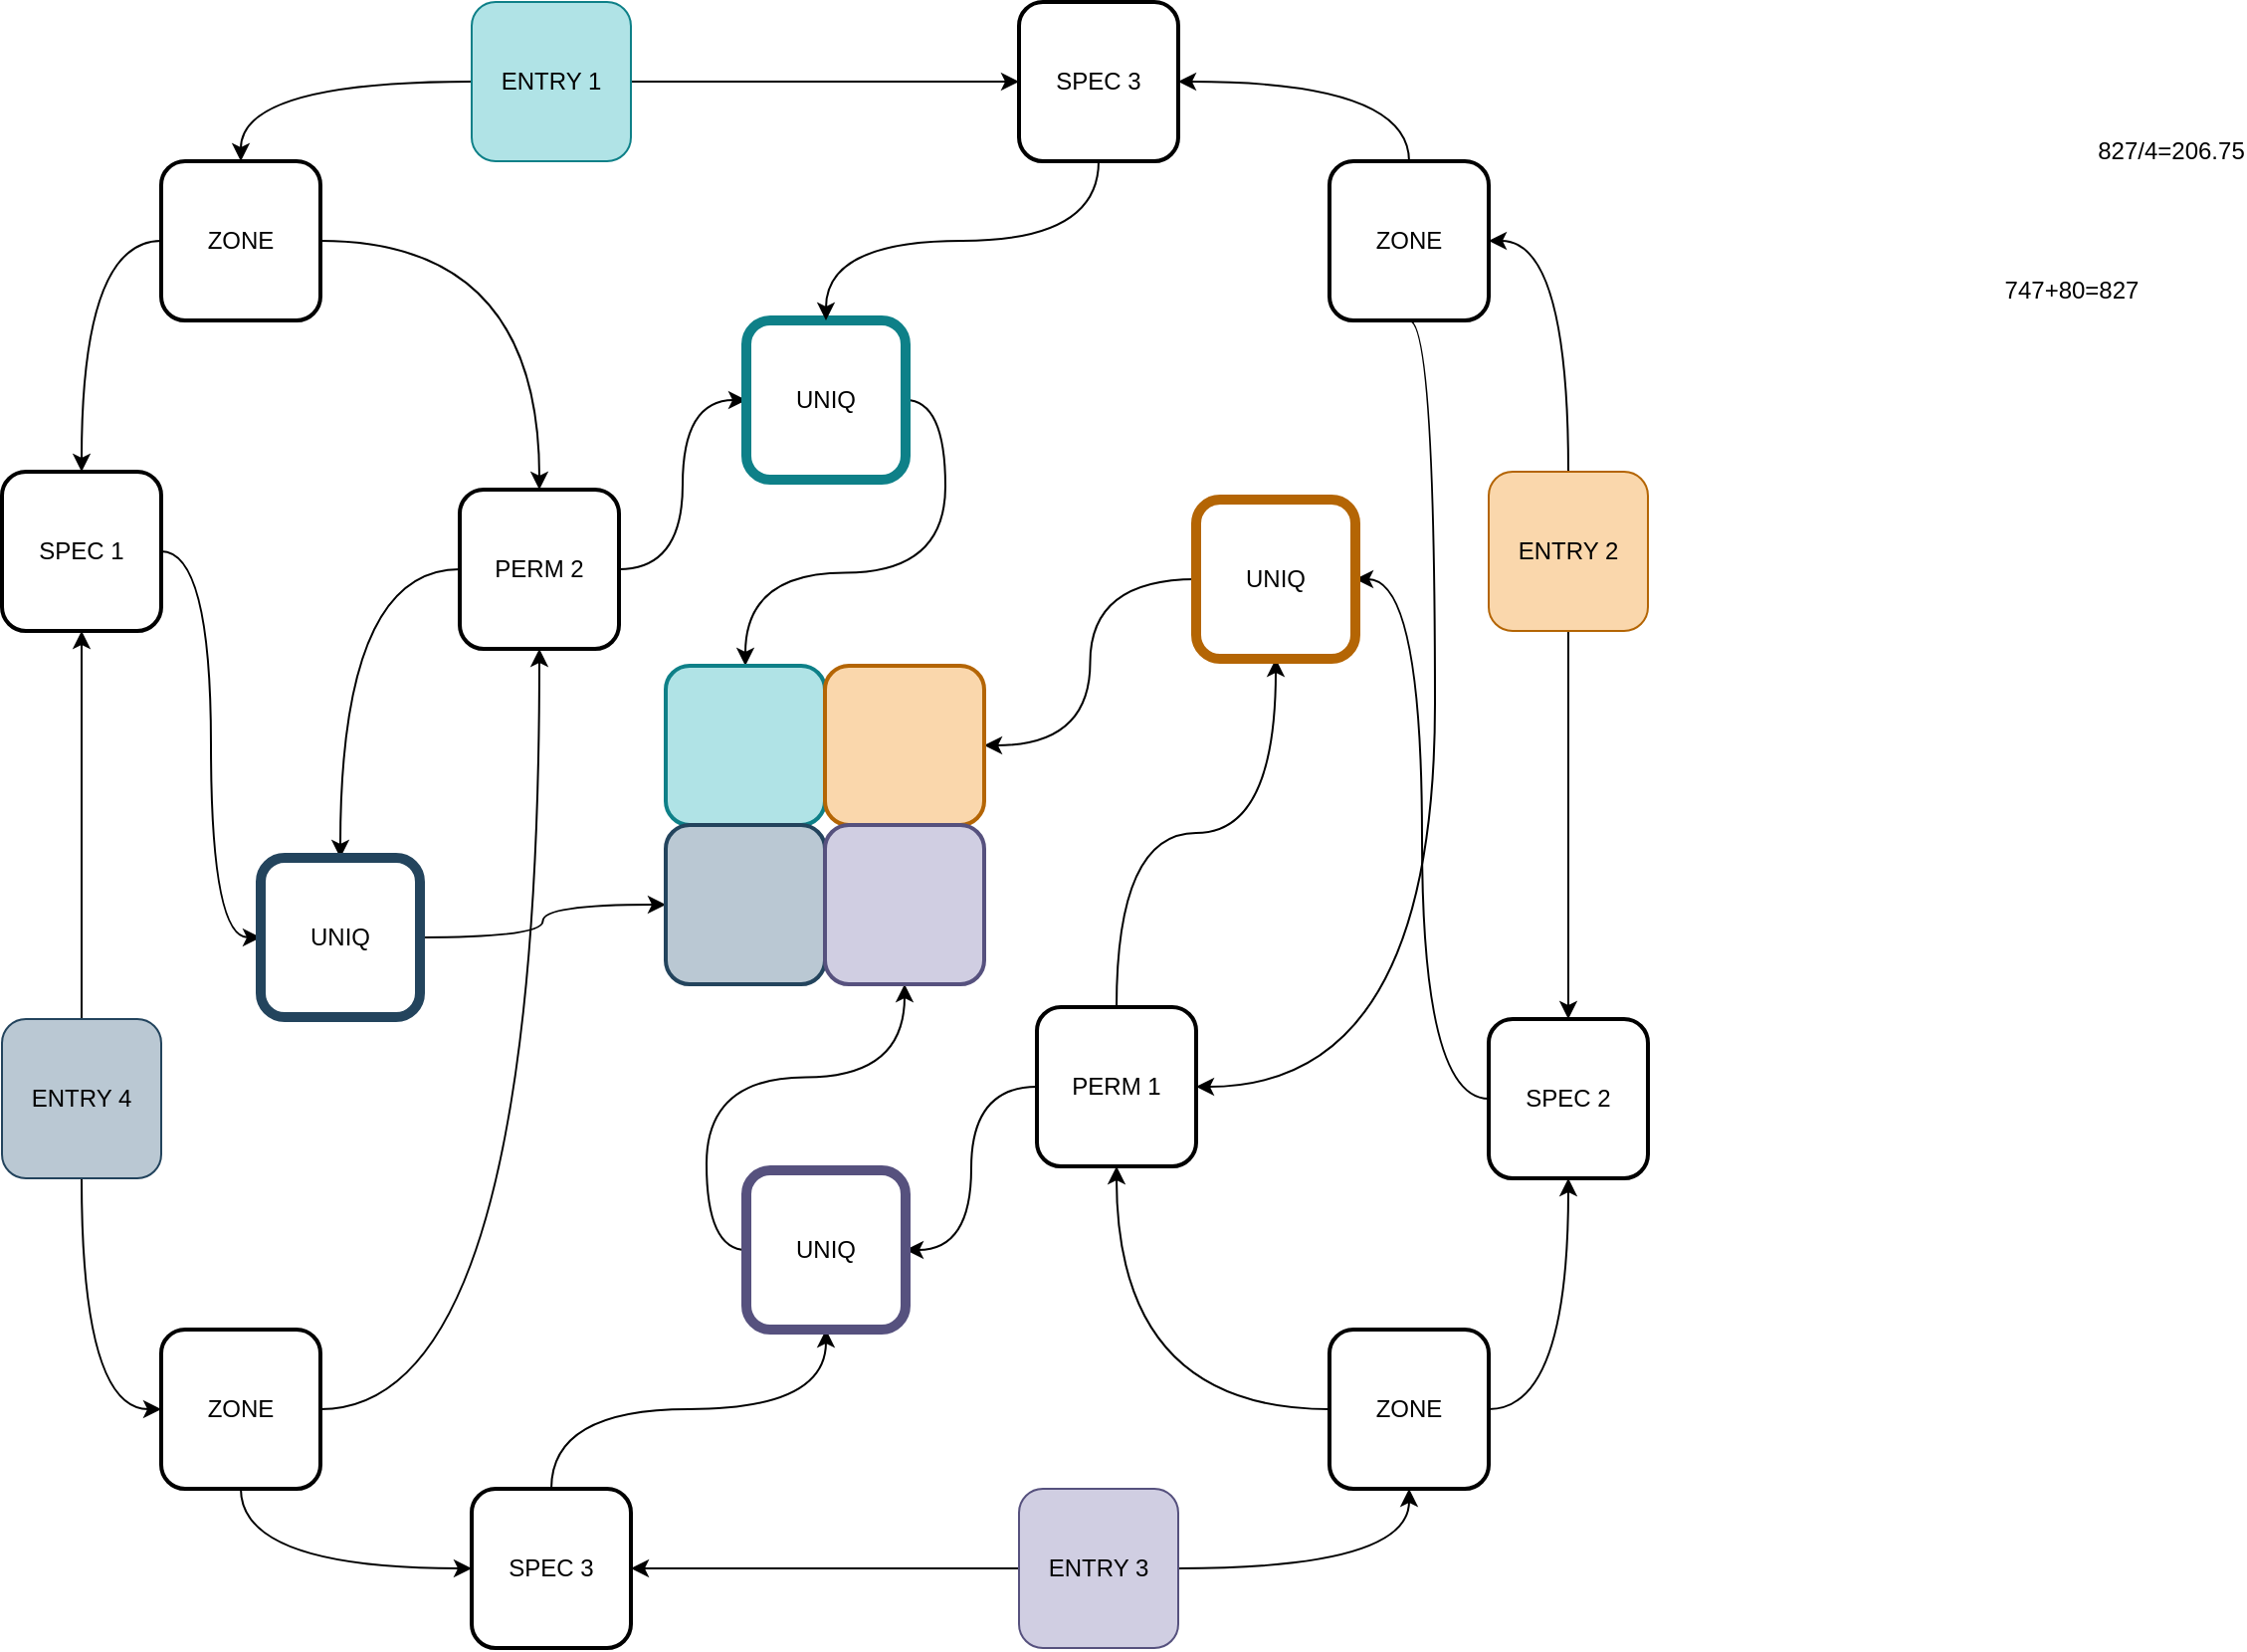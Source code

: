 <mxfile version="20.5.1" type="github"><diagram id="Nigt3YukH3JXRltVO2u2" name="Page-1"><mxGraphModel dx="2330" dy="2099" grid="1" gridSize="10" guides="1" tooltips="1" connect="1" arrows="1" fold="1" page="1" pageScale="1" pageWidth="827" pageHeight="1169" math="0" shadow="0"><root><mxCell id="0"/><mxCell id="1" parent="0"/><mxCell id="gX__ZOAHCNAK3Sga8Ftl-28" style="edgeStyle=orthogonalEdgeStyle;orthogonalLoop=1;jettySize=auto;html=1;entryX=0.5;entryY=0;entryDx=0;entryDy=0;curved=1;" edge="1" parent="1" source="gX__ZOAHCNAK3Sga8Ftl-7" target="gX__ZOAHCNAK3Sga8Ftl-11"><mxGeometry relative="1" as="geometry"/></mxCell><mxCell id="gX__ZOAHCNAK3Sga8Ftl-113" style="edgeStyle=orthogonalEdgeStyle;curved=1;orthogonalLoop=1;jettySize=auto;html=1;entryX=0;entryY=0.5;entryDx=0;entryDy=0;" edge="1" parent="1" source="gX__ZOAHCNAK3Sga8Ftl-7" target="gX__ZOAHCNAK3Sga8Ftl-111"><mxGeometry relative="1" as="geometry"/></mxCell><mxCell id="gX__ZOAHCNAK3Sga8Ftl-7" value="ENTRY 1" style="whiteSpace=wrap;html=1;aspect=fixed;rounded=1;fillColor=#b0e3e6;strokeColor=#0e8088;" vertex="1" parent="1"><mxGeometry x="236" width="80" height="80" as="geometry"/></mxCell><mxCell id="gX__ZOAHCNAK3Sga8Ftl-35" style="edgeStyle=orthogonalEdgeStyle;curved=1;orthogonalLoop=1;jettySize=auto;html=1;entryX=1;entryY=0.5;entryDx=0;entryDy=0;exitX=0.5;exitY=0;exitDx=0;exitDy=0;" edge="1" parent="1" source="gX__ZOAHCNAK3Sga8Ftl-8" target="gX__ZOAHCNAK3Sga8Ftl-12"><mxGeometry relative="1" as="geometry"/></mxCell><mxCell id="gX__ZOAHCNAK3Sga8Ftl-57" style="edgeStyle=orthogonalEdgeStyle;curved=1;orthogonalLoop=1;jettySize=auto;html=1;entryX=0.5;entryY=0;entryDx=0;entryDy=0;exitX=0.5;exitY=1;exitDx=0;exitDy=0;" edge="1" parent="1" source="gX__ZOAHCNAK3Sga8Ftl-8" target="gX__ZOAHCNAK3Sga8Ftl-53"><mxGeometry relative="1" as="geometry"/></mxCell><mxCell id="gX__ZOAHCNAK3Sga8Ftl-8" value="ENTRY 2" style="whiteSpace=wrap;html=1;aspect=fixed;rounded=1;fillColor=#fad7ac;strokeColor=#b46504;" vertex="1" parent="1"><mxGeometry x="747" y="236" width="80" height="80" as="geometry"/></mxCell><mxCell id="gX__ZOAHCNAK3Sga8Ftl-33" style="edgeStyle=orthogonalEdgeStyle;curved=1;orthogonalLoop=1;jettySize=auto;html=1;entryX=0.5;entryY=1;entryDx=0;entryDy=0;" edge="1" parent="1" source="gX__ZOAHCNAK3Sga8Ftl-9" target="gX__ZOAHCNAK3Sga8Ftl-13"><mxGeometry relative="1" as="geometry"/></mxCell><mxCell id="gX__ZOAHCNAK3Sga8Ftl-120" style="edgeStyle=orthogonalEdgeStyle;curved=1;orthogonalLoop=1;jettySize=auto;html=1;entryX=1;entryY=0.5;entryDx=0;entryDy=0;" edge="1" parent="1" source="gX__ZOAHCNAK3Sga8Ftl-9" target="gX__ZOAHCNAK3Sga8Ftl-77"><mxGeometry relative="1" as="geometry"/></mxCell><mxCell id="gX__ZOAHCNAK3Sga8Ftl-9" value="ENTRY 3" style="whiteSpace=wrap;html=1;aspect=fixed;rounded=1;fillColor=#d0cee2;strokeColor=#56517e;" vertex="1" parent="1"><mxGeometry x="511" y="747" width="80" height="80" as="geometry"/></mxCell><mxCell id="gX__ZOAHCNAK3Sga8Ftl-30" style="edgeStyle=orthogonalEdgeStyle;orthogonalLoop=1;jettySize=auto;html=1;entryX=0;entryY=0.5;entryDx=0;entryDy=0;curved=1;" edge="1" parent="1" source="gX__ZOAHCNAK3Sga8Ftl-10" target="gX__ZOAHCNAK3Sga8Ftl-14"><mxGeometry relative="1" as="geometry"/></mxCell><mxCell id="gX__ZOAHCNAK3Sga8Ftl-119" style="edgeStyle=orthogonalEdgeStyle;curved=1;orthogonalLoop=1;jettySize=auto;html=1;entryX=0.5;entryY=1;entryDx=0;entryDy=0;" edge="1" parent="1" source="gX__ZOAHCNAK3Sga8Ftl-10" target="gX__ZOAHCNAK3Sga8Ftl-86"><mxGeometry relative="1" as="geometry"/></mxCell><mxCell id="gX__ZOAHCNAK3Sga8Ftl-10" value="ENTRY 4" style="whiteSpace=wrap;html=1;aspect=fixed;rounded=1;fillColor=#bac8d3;strokeColor=#23445d;" vertex="1" parent="1"><mxGeometry y="511" width="80" height="80" as="geometry"/></mxCell><mxCell id="gX__ZOAHCNAK3Sga8Ftl-85" style="edgeStyle=orthogonalEdgeStyle;curved=1;orthogonalLoop=1;jettySize=auto;html=1;entryX=0.5;entryY=0;entryDx=0;entryDy=0;" edge="1" parent="1" source="gX__ZOAHCNAK3Sga8Ftl-11" target="gX__ZOAHCNAK3Sga8Ftl-81"><mxGeometry relative="1" as="geometry"/></mxCell><mxCell id="gX__ZOAHCNAK3Sga8Ftl-87" style="edgeStyle=orthogonalEdgeStyle;curved=1;orthogonalLoop=1;jettySize=auto;html=1;entryX=0.5;entryY=0;entryDx=0;entryDy=0;exitX=0;exitY=0.5;exitDx=0;exitDy=0;" edge="1" parent="1" source="gX__ZOAHCNAK3Sga8Ftl-11" target="gX__ZOAHCNAK3Sga8Ftl-86"><mxGeometry relative="1" as="geometry"/></mxCell><mxCell id="gX__ZOAHCNAK3Sga8Ftl-11" value="ZONE" style="whiteSpace=wrap;html=1;aspect=fixed;rounded=1;strokeColor=default;strokeWidth=2;" vertex="1" parent="1"><mxGeometry x="80" y="80" width="80" height="80" as="geometry"/></mxCell><mxCell id="gX__ZOAHCNAK3Sga8Ftl-59" style="edgeStyle=orthogonalEdgeStyle;curved=1;orthogonalLoop=1;jettySize=auto;html=1;entryX=1;entryY=0.5;entryDx=0;entryDy=0;exitX=0.5;exitY=1;exitDx=0;exitDy=0;" edge="1" parent="1" source="gX__ZOAHCNAK3Sga8Ftl-12" target="gX__ZOAHCNAK3Sga8Ftl-58"><mxGeometry relative="1" as="geometry"><Array as="points"><mxPoint x="720" y="160"/><mxPoint x="720" y="545"/></Array></mxGeometry></mxCell><mxCell id="gX__ZOAHCNAK3Sga8Ftl-114" style="edgeStyle=orthogonalEdgeStyle;curved=1;orthogonalLoop=1;jettySize=auto;html=1;entryX=1;entryY=0.5;entryDx=0;entryDy=0;exitX=0.5;exitY=0;exitDx=0;exitDy=0;" edge="1" parent="1" source="gX__ZOAHCNAK3Sga8Ftl-12" target="gX__ZOAHCNAK3Sga8Ftl-111"><mxGeometry relative="1" as="geometry"/></mxCell><mxCell id="gX__ZOAHCNAK3Sga8Ftl-12" value="ZONE" style="whiteSpace=wrap;html=1;aspect=fixed;rounded=1;strokeWidth=2;" vertex="1" parent="1"><mxGeometry x="667" y="80" width="80" height="80" as="geometry"/></mxCell><mxCell id="gX__ZOAHCNAK3Sga8Ftl-54" style="edgeStyle=orthogonalEdgeStyle;curved=1;orthogonalLoop=1;jettySize=auto;html=1;entryX=0.5;entryY=1;entryDx=0;entryDy=0;exitX=1;exitY=0.5;exitDx=0;exitDy=0;" edge="1" parent="1" source="gX__ZOAHCNAK3Sga8Ftl-13" target="gX__ZOAHCNAK3Sga8Ftl-53"><mxGeometry relative="1" as="geometry"/></mxCell><mxCell id="gX__ZOAHCNAK3Sga8Ftl-60" style="edgeStyle=orthogonalEdgeStyle;curved=1;orthogonalLoop=1;jettySize=auto;html=1;entryX=0.5;entryY=1;entryDx=0;entryDy=0;exitX=0;exitY=0.5;exitDx=0;exitDy=0;" edge="1" parent="1" source="gX__ZOAHCNAK3Sga8Ftl-13" target="gX__ZOAHCNAK3Sga8Ftl-58"><mxGeometry relative="1" as="geometry"/></mxCell><mxCell id="gX__ZOAHCNAK3Sga8Ftl-13" value="ZONE" style="whiteSpace=wrap;html=1;aspect=fixed;rounded=1;strokeWidth=2;" vertex="1" parent="1"><mxGeometry x="667" y="667" width="80" height="80" as="geometry"/></mxCell><mxCell id="gX__ZOAHCNAK3Sga8Ftl-79" style="edgeStyle=orthogonalEdgeStyle;curved=1;orthogonalLoop=1;jettySize=auto;html=1;entryX=0;entryY=0.5;entryDx=0;entryDy=0;exitX=0.5;exitY=1;exitDx=0;exitDy=0;" edge="1" parent="1" source="gX__ZOAHCNAK3Sga8Ftl-14" target="gX__ZOAHCNAK3Sga8Ftl-77"><mxGeometry relative="1" as="geometry"/></mxCell><mxCell id="gX__ZOAHCNAK3Sga8Ftl-84" style="edgeStyle=orthogonalEdgeStyle;curved=1;orthogonalLoop=1;jettySize=auto;html=1;entryX=0.5;entryY=1;entryDx=0;entryDy=0;" edge="1" parent="1" source="gX__ZOAHCNAK3Sga8Ftl-14" target="gX__ZOAHCNAK3Sga8Ftl-81"><mxGeometry relative="1" as="geometry"/></mxCell><mxCell id="gX__ZOAHCNAK3Sga8Ftl-14" value="ZONE" style="whiteSpace=wrap;html=1;aspect=fixed;rounded=1;strokeWidth=2;" vertex="1" parent="1"><mxGeometry x="80" y="667" width="80" height="80" as="geometry"/></mxCell><mxCell id="gX__ZOAHCNAK3Sga8Ftl-62" style="edgeStyle=orthogonalEdgeStyle;curved=1;orthogonalLoop=1;jettySize=auto;html=1;entryX=1;entryY=0.5;entryDx=0;entryDy=0;" edge="1" parent="1" source="gX__ZOAHCNAK3Sga8Ftl-53" target="gX__ZOAHCNAK3Sga8Ftl-61"><mxGeometry relative="1" as="geometry"/></mxCell><mxCell id="gX__ZOAHCNAK3Sga8Ftl-53" value="SPEC 2" style="whiteSpace=wrap;html=1;aspect=fixed;rounded=1;strokeWidth=2;" vertex="1" parent="1"><mxGeometry x="747" y="511" width="80" height="80" as="geometry"/></mxCell><mxCell id="gX__ZOAHCNAK3Sga8Ftl-63" style="edgeStyle=orthogonalEdgeStyle;curved=1;orthogonalLoop=1;jettySize=auto;html=1;entryX=0.5;entryY=1;entryDx=0;entryDy=0;" edge="1" parent="1" source="gX__ZOAHCNAK3Sga8Ftl-58" target="gX__ZOAHCNAK3Sga8Ftl-61"><mxGeometry relative="1" as="geometry"/></mxCell><mxCell id="gX__ZOAHCNAK3Sga8Ftl-98" style="edgeStyle=orthogonalEdgeStyle;curved=1;orthogonalLoop=1;jettySize=auto;html=1;exitX=0;exitY=0.5;exitDx=0;exitDy=0;entryX=1;entryY=0.5;entryDx=0;entryDy=0;" edge="1" parent="1" source="gX__ZOAHCNAK3Sga8Ftl-58" target="gX__ZOAHCNAK3Sga8Ftl-92"><mxGeometry relative="1" as="geometry"/></mxCell><mxCell id="gX__ZOAHCNAK3Sga8Ftl-58" value="PERM 1" style="whiteSpace=wrap;html=1;aspect=fixed;rounded=1;strokeWidth=2;" vertex="1" parent="1"><mxGeometry x="520" y="505" width="80" height="80" as="geometry"/></mxCell><mxCell id="gX__ZOAHCNAK3Sga8Ftl-109" style="edgeStyle=orthogonalEdgeStyle;curved=1;orthogonalLoop=1;jettySize=auto;html=1;entryX=1;entryY=0.5;entryDx=0;entryDy=0;" edge="1" parent="1" source="gX__ZOAHCNAK3Sga8Ftl-61" target="gX__ZOAHCNAK3Sga8Ftl-106"><mxGeometry relative="1" as="geometry"/></mxCell><mxCell id="gX__ZOAHCNAK3Sga8Ftl-61" value="UNIQ" style="whiteSpace=wrap;html=1;aspect=fixed;rounded=1;strokeWidth=5;fillColor=none;strokeColor=#b46504;" vertex="1" parent="1"><mxGeometry x="600" y="250" width="80" height="80" as="geometry"/></mxCell><mxCell id="gX__ZOAHCNAK3Sga8Ftl-101" style="edgeStyle=orthogonalEdgeStyle;curved=1;orthogonalLoop=1;jettySize=auto;html=1;entryX=0.5;entryY=1;entryDx=0;entryDy=0;exitX=0.5;exitY=0;exitDx=0;exitDy=0;" edge="1" parent="1" source="gX__ZOAHCNAK3Sga8Ftl-77" target="gX__ZOAHCNAK3Sga8Ftl-92"><mxGeometry relative="1" as="geometry"/></mxCell><mxCell id="gX__ZOAHCNAK3Sga8Ftl-77" value="SPEC 3" style="whiteSpace=wrap;html=1;aspect=fixed;rounded=1;strokeWidth=2;" vertex="1" parent="1"><mxGeometry x="236" y="747" width="80" height="80" as="geometry"/></mxCell><mxCell id="gX__ZOAHCNAK3Sga8Ftl-116" style="edgeStyle=orthogonalEdgeStyle;curved=1;orthogonalLoop=1;jettySize=auto;html=1;entryX=0;entryY=0.5;entryDx=0;entryDy=0;" edge="1" parent="1" source="gX__ZOAHCNAK3Sga8Ftl-81" target="gX__ZOAHCNAK3Sga8Ftl-110"><mxGeometry relative="1" as="geometry"/></mxCell><mxCell id="gX__ZOAHCNAK3Sga8Ftl-121" style="edgeStyle=orthogonalEdgeStyle;curved=1;orthogonalLoop=1;jettySize=auto;html=1;entryX=0.5;entryY=0;entryDx=0;entryDy=0;exitX=0;exitY=0.5;exitDx=0;exitDy=0;" edge="1" parent="1" source="gX__ZOAHCNAK3Sga8Ftl-81" target="gX__ZOAHCNAK3Sga8Ftl-118"><mxGeometry relative="1" as="geometry"/></mxCell><mxCell id="gX__ZOAHCNAK3Sga8Ftl-81" value="PERM 2" style="whiteSpace=wrap;html=1;aspect=fixed;rounded=1;strokeWidth=2;" vertex="1" parent="1"><mxGeometry x="230" y="245" width="80" height="80" as="geometry"/></mxCell><mxCell id="gX__ZOAHCNAK3Sga8Ftl-123" style="edgeStyle=orthogonalEdgeStyle;curved=1;orthogonalLoop=1;jettySize=auto;html=1;exitX=1;exitY=0.5;exitDx=0;exitDy=0;entryX=0;entryY=0.5;entryDx=0;entryDy=0;" edge="1" parent="1" source="gX__ZOAHCNAK3Sga8Ftl-86" target="gX__ZOAHCNAK3Sga8Ftl-118"><mxGeometry relative="1" as="geometry"/></mxCell><mxCell id="gX__ZOAHCNAK3Sga8Ftl-86" value="SPEC 1" style="whiteSpace=wrap;html=1;aspect=fixed;rounded=1;strokeWidth=2;" vertex="1" parent="1"><mxGeometry y="236" width="80" height="80" as="geometry"/></mxCell><mxCell id="gX__ZOAHCNAK3Sga8Ftl-104" style="edgeStyle=orthogonalEdgeStyle;curved=1;orthogonalLoop=1;jettySize=auto;html=1;entryX=0.5;entryY=1;entryDx=0;entryDy=0;exitX=0;exitY=0.5;exitDx=0;exitDy=0;" edge="1" parent="1" source="gX__ZOAHCNAK3Sga8Ftl-92" target="gX__ZOAHCNAK3Sga8Ftl-108"><mxGeometry relative="1" as="geometry"/></mxCell><mxCell id="gX__ZOAHCNAK3Sga8Ftl-92" value="UNIQ" style="whiteSpace=wrap;html=1;aspect=fixed;rounded=1;strokeWidth=5;fillColor=none;strokeColor=#56517e;" vertex="1" parent="1"><mxGeometry x="374" y="587" width="80" height="80" as="geometry"/></mxCell><mxCell id="gX__ZOAHCNAK3Sga8Ftl-117" style="edgeStyle=orthogonalEdgeStyle;curved=1;orthogonalLoop=1;jettySize=auto;html=1;entryX=0.5;entryY=0;entryDx=0;entryDy=0;exitX=1;exitY=0.5;exitDx=0;exitDy=0;" edge="1" parent="1" source="gX__ZOAHCNAK3Sga8Ftl-110" target="gX__ZOAHCNAK3Sga8Ftl-105"><mxGeometry relative="1" as="geometry"/></mxCell><mxCell id="gX__ZOAHCNAK3Sga8Ftl-110" value="UNIQ" style="whiteSpace=wrap;html=1;aspect=fixed;rounded=1;strokeWidth=5;fillColor=none;strokeColor=#0e8088;" vertex="1" parent="1"><mxGeometry x="374" y="160" width="80" height="80" as="geometry"/></mxCell><mxCell id="gX__ZOAHCNAK3Sga8Ftl-115" style="edgeStyle=orthogonalEdgeStyle;curved=1;orthogonalLoop=1;jettySize=auto;html=1;exitX=0.5;exitY=1;exitDx=0;exitDy=0;entryX=0.5;entryY=0;entryDx=0;entryDy=0;" edge="1" parent="1" source="gX__ZOAHCNAK3Sga8Ftl-111" target="gX__ZOAHCNAK3Sga8Ftl-110"><mxGeometry relative="1" as="geometry"/></mxCell><mxCell id="gX__ZOAHCNAK3Sga8Ftl-111" value="SPEC 3" style="whiteSpace=wrap;html=1;aspect=fixed;rounded=1;strokeWidth=2;" vertex="1" parent="1"><mxGeometry x="511" width="80" height="80" as="geometry"/></mxCell><mxCell id="gX__ZOAHCNAK3Sga8Ftl-122" style="edgeStyle=orthogonalEdgeStyle;curved=1;orthogonalLoop=1;jettySize=auto;html=1;entryX=0;entryY=0.5;entryDx=0;entryDy=0;" edge="1" parent="1" source="gX__ZOAHCNAK3Sga8Ftl-118" target="gX__ZOAHCNAK3Sga8Ftl-107"><mxGeometry relative="1" as="geometry"/></mxCell><mxCell id="gX__ZOAHCNAK3Sga8Ftl-118" value="UNIQ" style="whiteSpace=wrap;html=1;aspect=fixed;rounded=1;strokeWidth=5;fillColor=none;strokeColor=#23445d;" vertex="1" parent="1"><mxGeometry x="130" y="430" width="80" height="80" as="geometry"/></mxCell><mxCell id="gX__ZOAHCNAK3Sga8Ftl-128" value="" style="group" vertex="1" connectable="0" parent="1"><mxGeometry x="333.5" y="333.5" width="160" height="160" as="geometry"/></mxCell><mxCell id="gX__ZOAHCNAK3Sga8Ftl-105" value="" style="whiteSpace=wrap;html=1;aspect=fixed;rounded=1;strokeWidth=2;fillColor=#b0e3e6;strokeColor=#0e8088;" vertex="1" parent="gX__ZOAHCNAK3Sga8Ftl-128"><mxGeometry width="80" height="80" as="geometry"/></mxCell><mxCell id="gX__ZOAHCNAK3Sga8Ftl-106" value="" style="whiteSpace=wrap;html=1;aspect=fixed;rounded=1;strokeWidth=2;fillColor=#fad7ac;strokeColor=#b46504;" vertex="1" parent="gX__ZOAHCNAK3Sga8Ftl-128"><mxGeometry x="80" width="80" height="80" as="geometry"/></mxCell><mxCell id="gX__ZOAHCNAK3Sga8Ftl-107" value="" style="whiteSpace=wrap;html=1;aspect=fixed;rounded=1;strokeWidth=2;fillColor=#bac8d3;strokeColor=#23445d;" vertex="1" parent="gX__ZOAHCNAK3Sga8Ftl-128"><mxGeometry y="80" width="80" height="80" as="geometry"/></mxCell><mxCell id="gX__ZOAHCNAK3Sga8Ftl-108" value="" style="whiteSpace=wrap;html=1;aspect=fixed;rounded=1;strokeWidth=2;fillColor=#d0cee2;strokeColor=#56517e;" vertex="1" parent="gX__ZOAHCNAK3Sga8Ftl-128"><mxGeometry x="80" y="80" width="80" height="80" as="geometry"/></mxCell><mxCell id="gX__ZOAHCNAK3Sga8Ftl-129" value="747+80=827" style="text;html=1;strokeColor=none;fillColor=none;align=center;verticalAlign=middle;whiteSpace=wrap;rounded=0;strokeWidth=5;" vertex="1" parent="1"><mxGeometry x="1010" y="130" width="60" height="30" as="geometry"/></mxCell><mxCell id="gX__ZOAHCNAK3Sga8Ftl-130" value="827/4=206.75" style="text;html=1;strokeColor=none;fillColor=none;align=center;verticalAlign=middle;whiteSpace=wrap;rounded=0;strokeWidth=5;" vertex="1" parent="1"><mxGeometry x="1060" y="60" width="60" height="30" as="geometry"/></mxCell></root></mxGraphModel></diagram></mxfile>